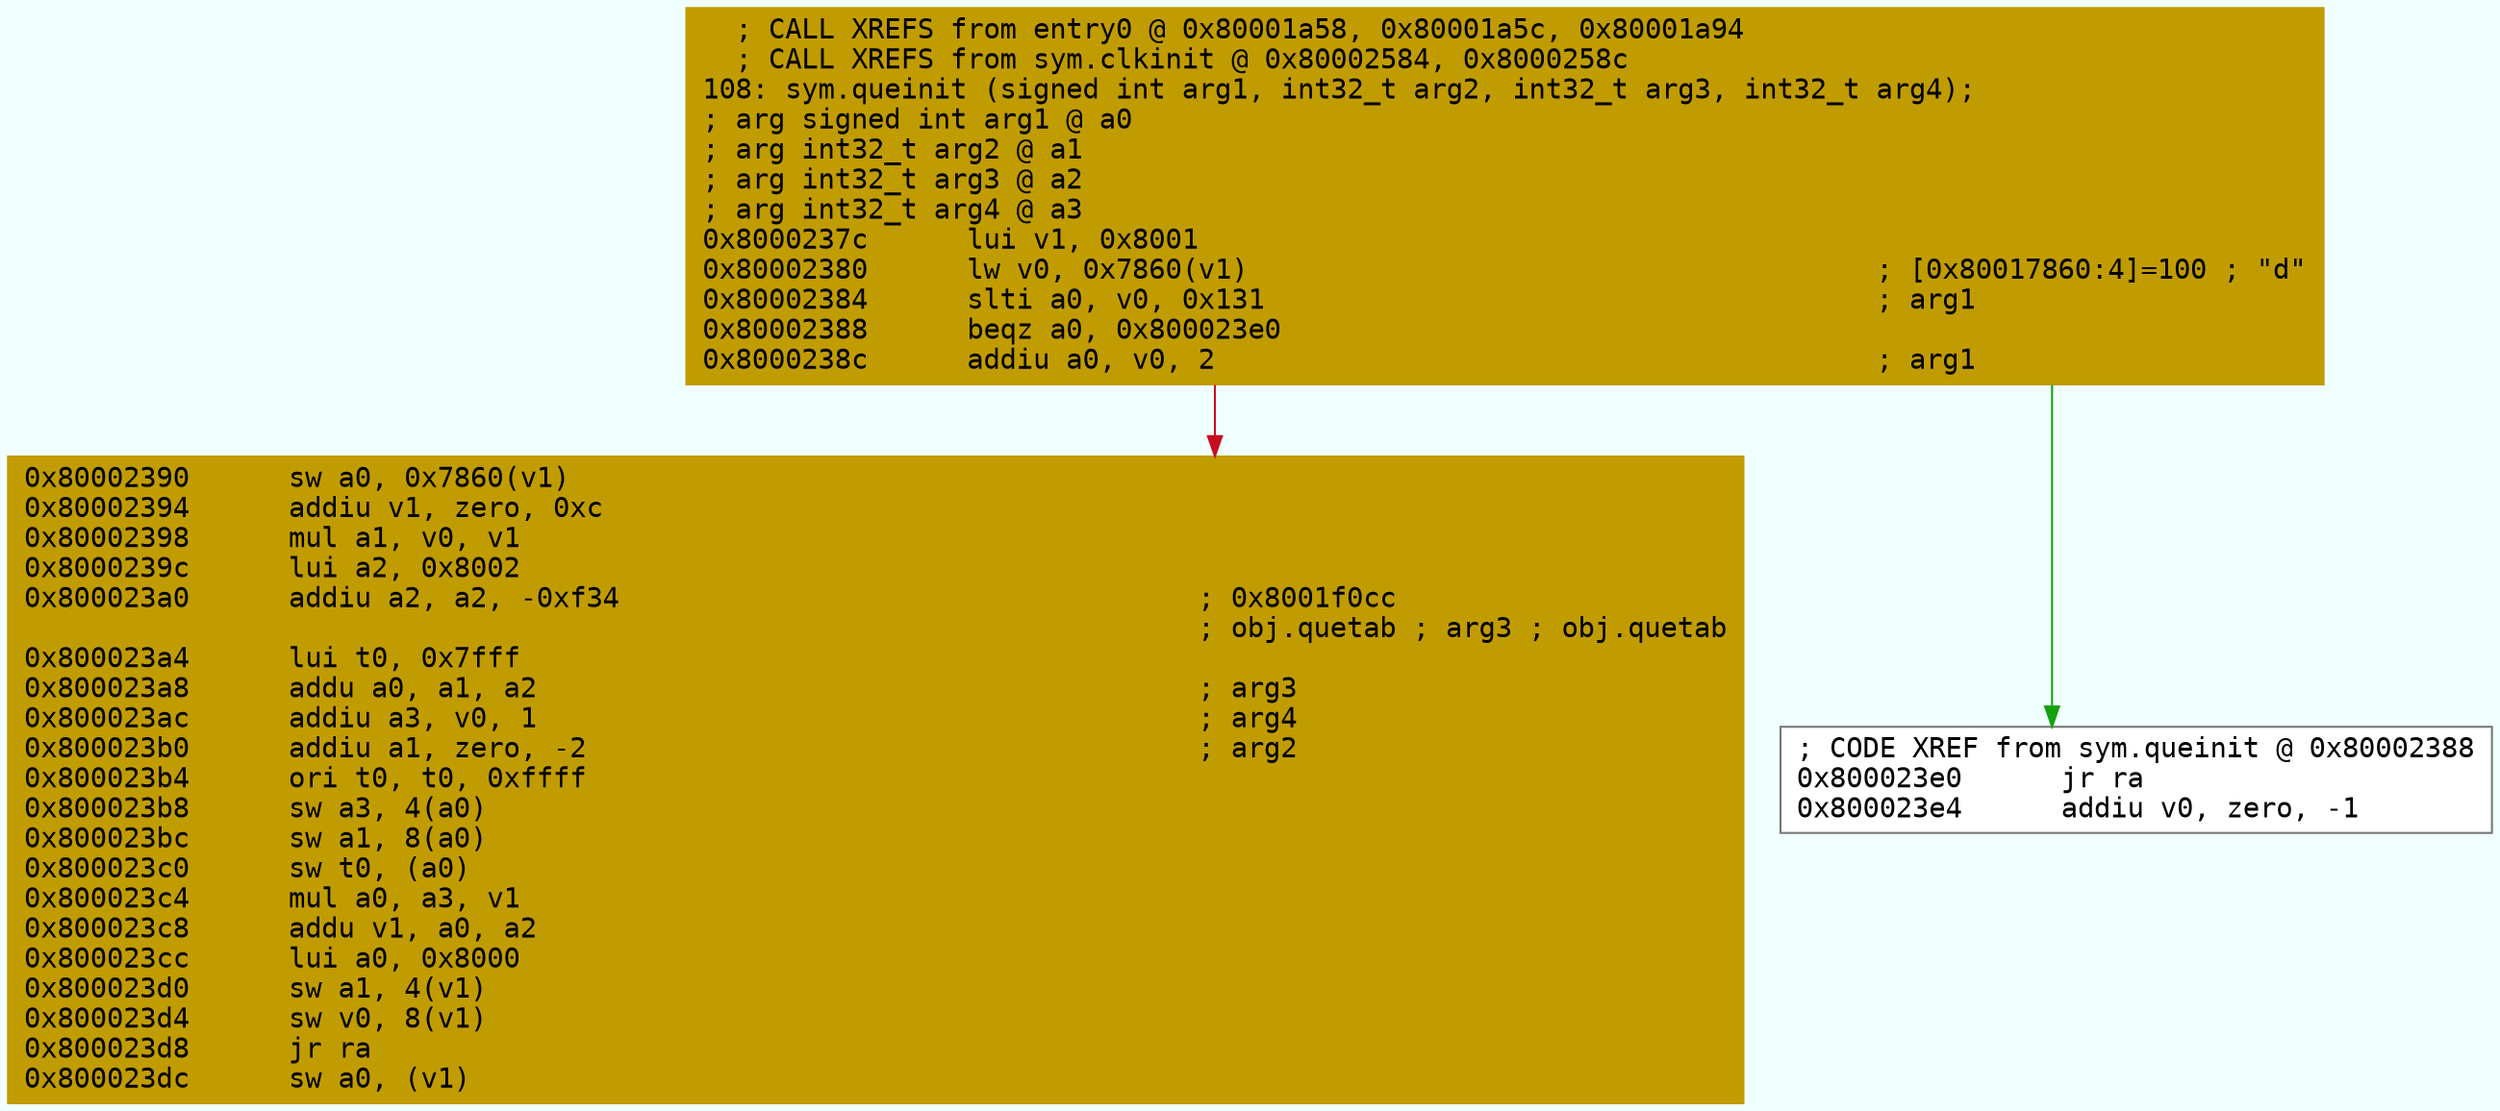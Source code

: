 digraph code {
	graph [bgcolor=azure fontsize=8 fontname="Courier" splines="ortho"];
	node [fillcolor=gray style=filled shape=box];
	edge [arrowhead="normal"];
	"0x8000237c" [URL="sym.queinit/0x8000237c", fillcolor="#c19c00",color="#c19c00", fontname="Courier",label="  ; CALL XREFS from entry0 @ 0x80001a58, 0x80001a5c, 0x80001a94\l  ; CALL XREFS from sym.clkinit @ 0x80002584, 0x8000258c\l108: sym.queinit (signed int arg1, int32_t arg2, int32_t arg3, int32_t arg4);\l; arg signed int arg1 @ a0\l; arg int32_t arg2 @ a1\l; arg int32_t arg3 @ a2\l; arg int32_t arg4 @ a3\l0x8000237c      lui v1, 0x8001\l0x80002380      lw v0, 0x7860(v1)                                      ; [0x80017860:4]=100 ; \"d\"\l0x80002384      slti a0, v0, 0x131                                     ; arg1\l0x80002388      beqz a0, 0x800023e0\l0x8000238c      addiu a0, v0, 2                                        ; arg1\l"]
	"0x80002390" [URL="sym.queinit/0x80002390", fillcolor="#c19c00",color="#c19c00", fontname="Courier",label="0x80002390      sw a0, 0x7860(v1)\l0x80002394      addiu v1, zero, 0xc\l0x80002398      mul a1, v0, v1\l0x8000239c      lui a2, 0x8002\l0x800023a0      addiu a2, a2, -0xf34                                   ; 0x8001f0cc\l                                                                       ; obj.quetab ; arg3 ; obj.quetab\l0x800023a4      lui t0, 0x7fff\l0x800023a8      addu a0, a1, a2                                        ; arg3\l0x800023ac      addiu a3, v0, 1                                        ; arg4\l0x800023b0      addiu a1, zero, -2                                     ; arg2\l0x800023b4      ori t0, t0, 0xffff\l0x800023b8      sw a3, 4(a0)\l0x800023bc      sw a1, 8(a0)\l0x800023c0      sw t0, (a0)\l0x800023c4      mul a0, a3, v1\l0x800023c8      addu v1, a0, a2\l0x800023cc      lui a0, 0x8000\l0x800023d0      sw a1, 4(v1)\l0x800023d4      sw v0, 8(v1)\l0x800023d8      jr ra\l0x800023dc      sw a0, (v1)\l"]
	"0x800023e0" [URL="sym.queinit/0x800023e0", fillcolor="white",color="#767676", fontname="Courier",label="; CODE XREF from sym.queinit @ 0x80002388\l0x800023e0      jr ra\l0x800023e4      addiu v0, zero, -1\l"]
        "0x8000237c" -> "0x800023e0" [color="#13a10e"];
        "0x8000237c" -> "0x80002390" [color="#c50f1f"];
}
